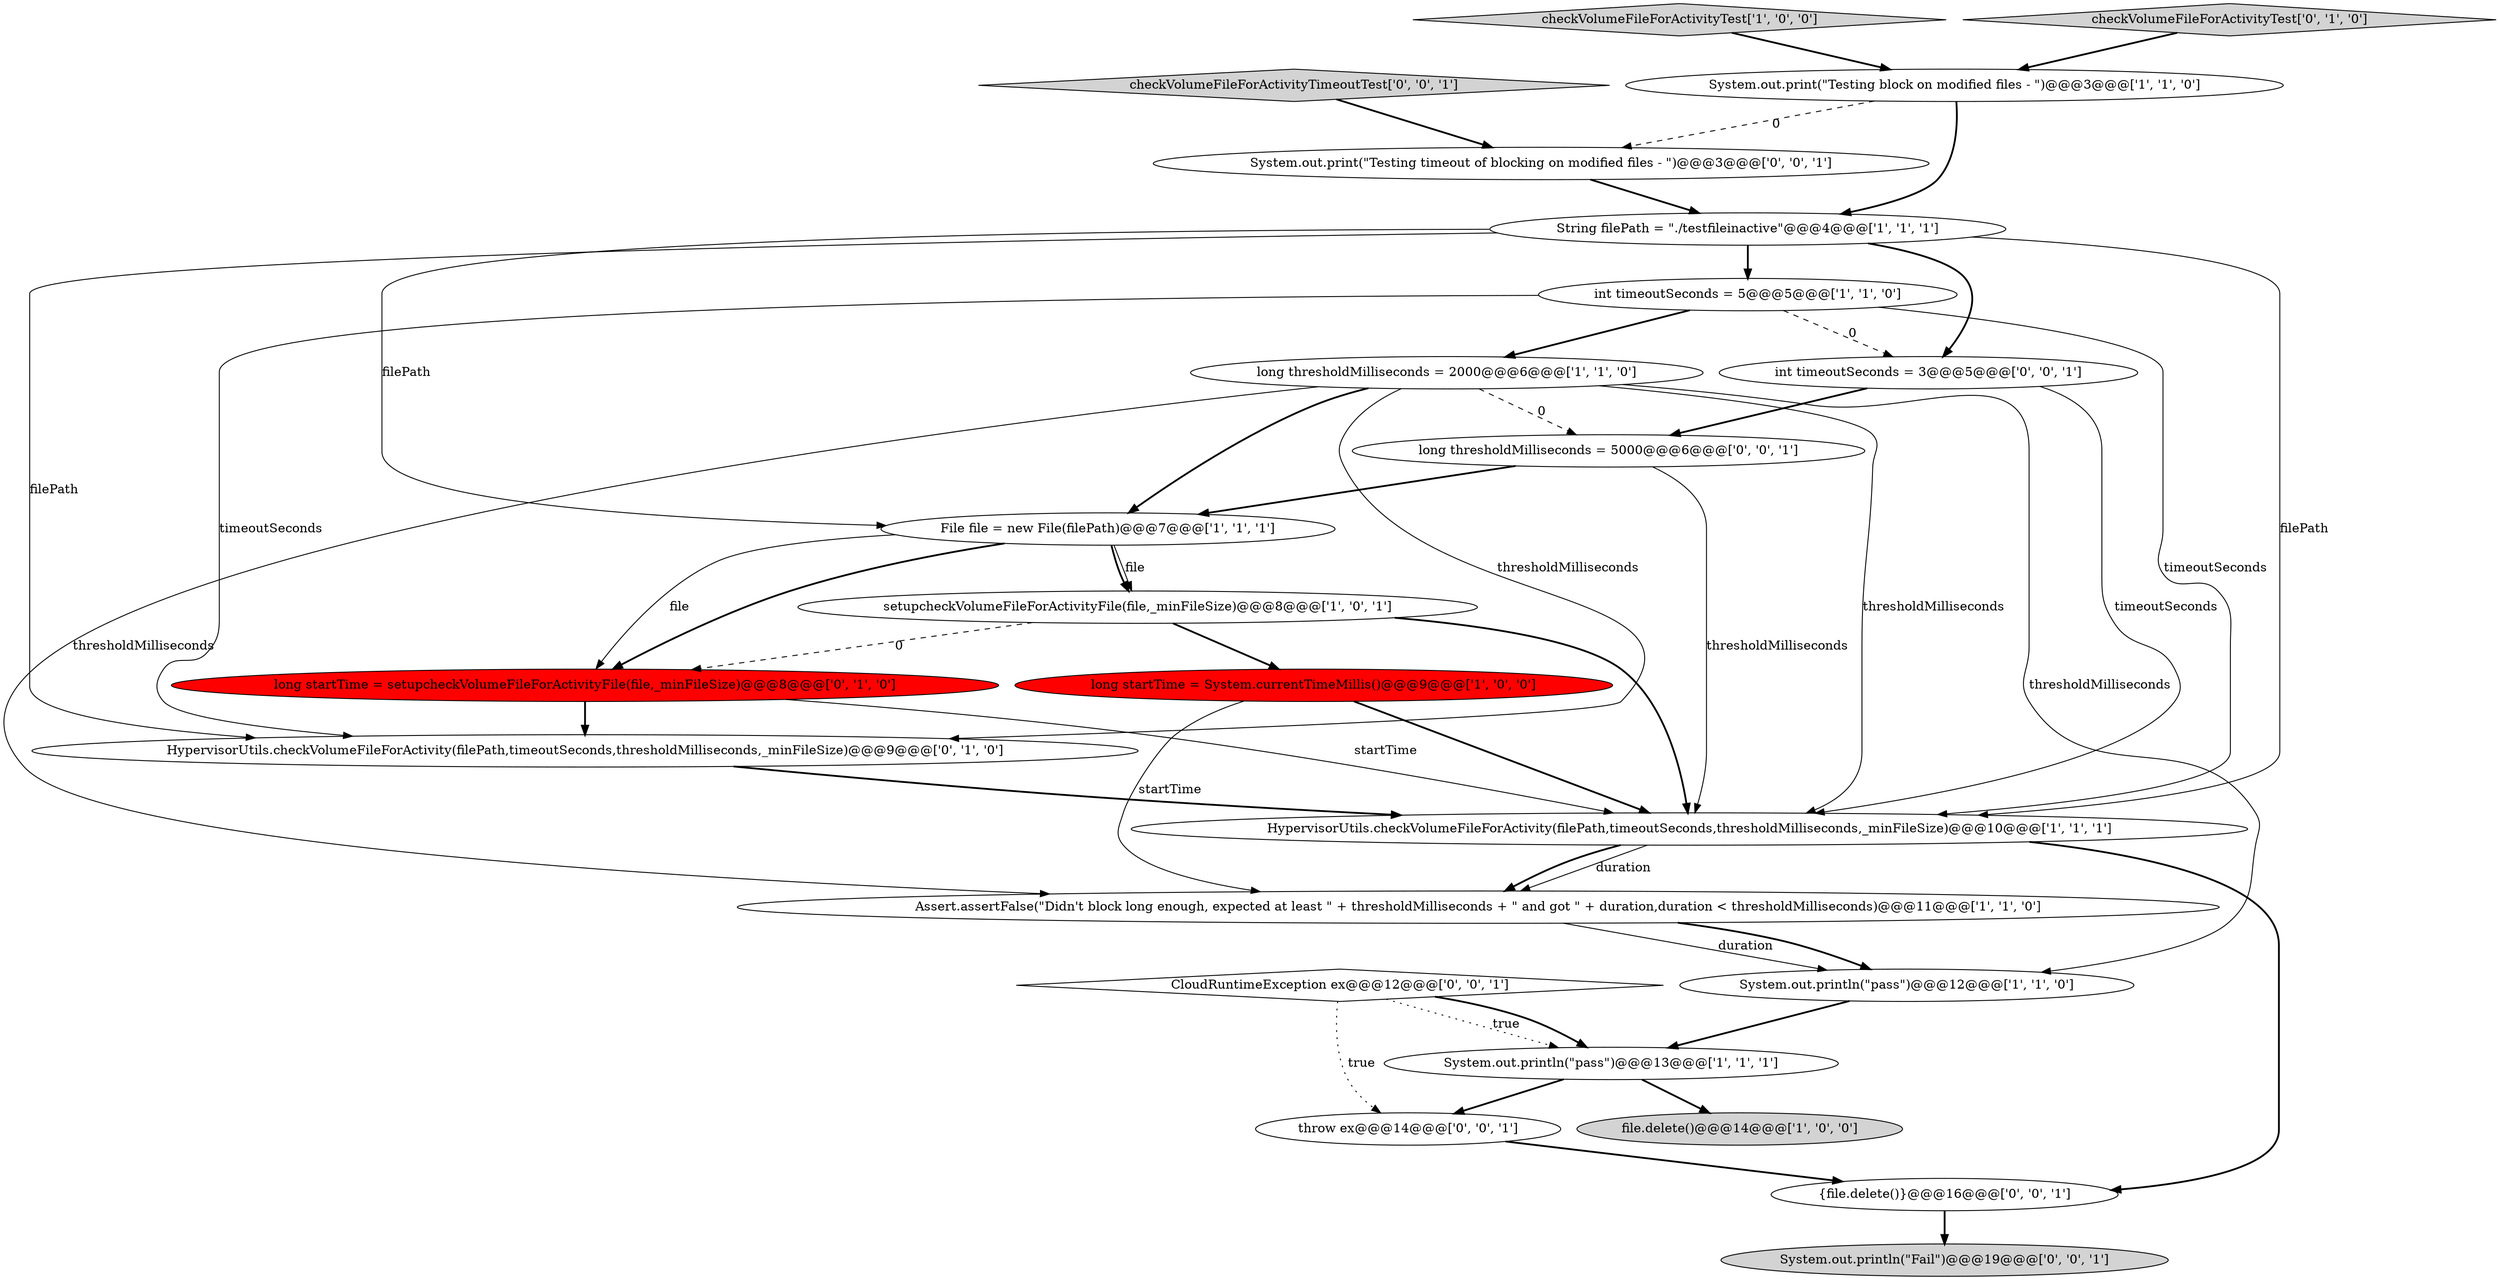 digraph {
9 [style = filled, label = "long startTime = System.currentTimeMillis()@@@9@@@['1', '0', '0']", fillcolor = red, shape = ellipse image = "AAA1AAABBB1BBB"];
17 [style = filled, label = "long thresholdMilliseconds = 5000@@@6@@@['0', '0', '1']", fillcolor = white, shape = ellipse image = "AAA0AAABBB3BBB"];
2 [style = filled, label = "File file = new File(filePath)@@@7@@@['1', '1', '1']", fillcolor = white, shape = ellipse image = "AAA0AAABBB1BBB"];
22 [style = filled, label = "int timeoutSeconds = 3@@@5@@@['0', '0', '1']", fillcolor = white, shape = ellipse image = "AAA0AAABBB3BBB"];
12 [style = filled, label = "file.delete()@@@14@@@['1', '0', '0']", fillcolor = lightgray, shape = ellipse image = "AAA0AAABBB1BBB"];
16 [style = filled, label = "System.out.println(\"Fail\")@@@19@@@['0', '0', '1']", fillcolor = lightgray, shape = ellipse image = "AAA0AAABBB3BBB"];
3 [style = filled, label = "System.out.println(\"pass\")@@@13@@@['1', '1', '1']", fillcolor = white, shape = ellipse image = "AAA0AAABBB1BBB"];
15 [style = filled, label = "HypervisorUtils.checkVolumeFileForActivity(filePath,timeoutSeconds,thresholdMilliseconds,_minFileSize)@@@9@@@['0', '1', '0']", fillcolor = white, shape = ellipse image = "AAA0AAABBB2BBB"];
5 [style = filled, label = "HypervisorUtils.checkVolumeFileForActivity(filePath,timeoutSeconds,thresholdMilliseconds,_minFileSize)@@@10@@@['1', '1', '1']", fillcolor = white, shape = ellipse image = "AAA0AAABBB1BBB"];
18 [style = filled, label = "checkVolumeFileForActivityTimeoutTest['0', '0', '1']", fillcolor = lightgray, shape = diamond image = "AAA0AAABBB3BBB"];
4 [style = filled, label = "Assert.assertFalse(\"Didn't block long enough, expected at least \" + thresholdMilliseconds + \" and got \" + duration,duration < thresholdMilliseconds)@@@11@@@['1', '1', '0']", fillcolor = white, shape = ellipse image = "AAA0AAABBB1BBB"];
0 [style = filled, label = "int timeoutSeconds = 5@@@5@@@['1', '1', '0']", fillcolor = white, shape = ellipse image = "AAA0AAABBB1BBB"];
1 [style = filled, label = "checkVolumeFileForActivityTest['1', '0', '0']", fillcolor = lightgray, shape = diamond image = "AAA0AAABBB1BBB"];
11 [style = filled, label = "System.out.println(\"pass\")@@@12@@@['1', '1', '0']", fillcolor = white, shape = ellipse image = "AAA0AAABBB1BBB"];
13 [style = filled, label = "checkVolumeFileForActivityTest['0', '1', '0']", fillcolor = lightgray, shape = diamond image = "AAA0AAABBB2BBB"];
10 [style = filled, label = "System.out.print(\"Testing block on modified files - \")@@@3@@@['1', '1', '0']", fillcolor = white, shape = ellipse image = "AAA0AAABBB1BBB"];
7 [style = filled, label = "setupcheckVolumeFileForActivityFile(file,_minFileSize)@@@8@@@['1', '0', '1']", fillcolor = white, shape = ellipse image = "AAA0AAABBB1BBB"];
20 [style = filled, label = "{file.delete()}@@@16@@@['0', '0', '1']", fillcolor = white, shape = ellipse image = "AAA0AAABBB3BBB"];
8 [style = filled, label = "String filePath = \"./testfileinactive\"@@@4@@@['1', '1', '1']", fillcolor = white, shape = ellipse image = "AAA0AAABBB1BBB"];
14 [style = filled, label = "long startTime = setupcheckVolumeFileForActivityFile(file,_minFileSize)@@@8@@@['0', '1', '0']", fillcolor = red, shape = ellipse image = "AAA1AAABBB2BBB"];
21 [style = filled, label = "throw ex@@@14@@@['0', '0', '1']", fillcolor = white, shape = ellipse image = "AAA0AAABBB3BBB"];
19 [style = filled, label = "CloudRuntimeException ex@@@12@@@['0', '0', '1']", fillcolor = white, shape = diamond image = "AAA0AAABBB3BBB"];
6 [style = filled, label = "long thresholdMilliseconds = 2000@@@6@@@['1', '1', '0']", fillcolor = white, shape = ellipse image = "AAA0AAABBB1BBB"];
23 [style = filled, label = "System.out.print(\"Testing timeout of blocking on modified files - \")@@@3@@@['0', '0', '1']", fillcolor = white, shape = ellipse image = "AAA0AAABBB3BBB"];
13->10 [style = bold, label=""];
14->5 [style = solid, label="startTime"];
18->23 [style = bold, label=""];
5->20 [style = bold, label=""];
0->6 [style = bold, label=""];
8->5 [style = solid, label="filePath"];
7->14 [style = dashed, label="0"];
8->15 [style = solid, label="filePath"];
2->7 [style = solid, label="file"];
6->11 [style = solid, label="thresholdMilliseconds"];
2->14 [style = solid, label="file"];
22->5 [style = solid, label="timeoutSeconds"];
5->4 [style = solid, label="duration"];
0->5 [style = solid, label="timeoutSeconds"];
6->17 [style = dashed, label="0"];
19->21 [style = dotted, label="true"];
3->12 [style = bold, label=""];
23->8 [style = bold, label=""];
6->5 [style = solid, label="thresholdMilliseconds"];
4->11 [style = solid, label="duration"];
0->22 [style = dashed, label="0"];
15->5 [style = bold, label=""];
8->22 [style = bold, label=""];
6->2 [style = bold, label=""];
8->0 [style = bold, label=""];
7->9 [style = bold, label=""];
17->5 [style = solid, label="thresholdMilliseconds"];
0->15 [style = solid, label="timeoutSeconds"];
6->15 [style = solid, label="thresholdMilliseconds"];
7->5 [style = bold, label=""];
21->20 [style = bold, label=""];
20->16 [style = bold, label=""];
10->8 [style = bold, label=""];
17->2 [style = bold, label=""];
9->4 [style = solid, label="startTime"];
11->3 [style = bold, label=""];
19->3 [style = dotted, label="true"];
2->14 [style = bold, label=""];
5->4 [style = bold, label=""];
9->5 [style = bold, label=""];
22->17 [style = bold, label=""];
3->21 [style = bold, label=""];
14->15 [style = bold, label=""];
2->7 [style = bold, label=""];
6->4 [style = solid, label="thresholdMilliseconds"];
4->11 [style = bold, label=""];
8->2 [style = solid, label="filePath"];
1->10 [style = bold, label=""];
19->3 [style = bold, label=""];
10->23 [style = dashed, label="0"];
}
